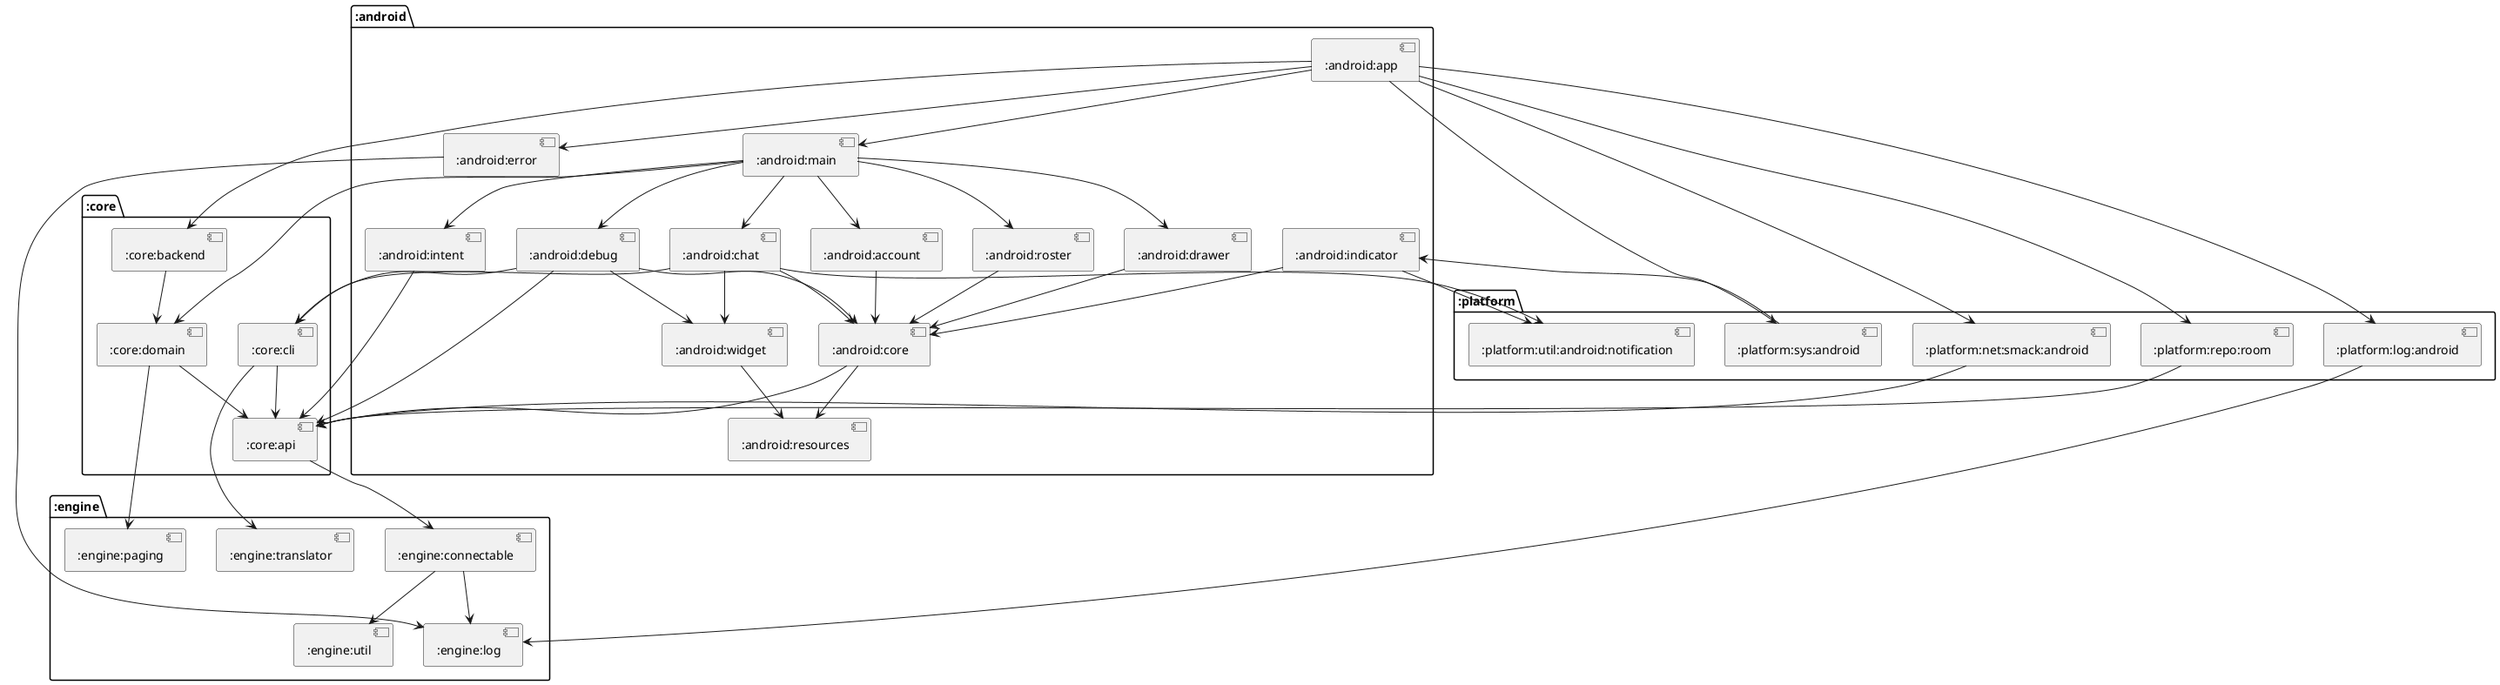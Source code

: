 @startuml
package ":core" {
[:core:backend]
[:core:domain]
[:core:api]
[:core:cli]
}
package ":platform" {
[:platform:net:smack:android]
[:platform:repo:room]
[:platform:sys:android]
[:platform:log:android]
[:platform:util:android:notification]
}
package ":android" {
[:android:error]
[:android:main]
[:android:indicator]
[:android:core]
[:android:resources]
[:android:debug]
[:android:intent]
[:android:account]
[:android:roster]
[:android:chat]
[:android:drawer]
[:android:widget]
[:android:app]
}
package ":engine" {
[:engine:paging]
[:engine:connectable]
[:engine:util]
[:engine:log]
[:engine:translator]
}
[:core:backend] --> [:core:domain]
[:platform:net:smack:android] --> [:core:api]
[:platform:repo:room] --> [:core:api]
[:platform:sys:android] --> [:android:indicator]
[:platform:log:android] --> [:engine:log]
[:android:error] --> [:engine:log]
[:android:main] --> [:android:debug]
[:android:main] --> [:android:intent]
[:android:main] --> [:android:account]
[:android:main] --> [:android:roster]
[:android:main] --> [:android:chat]
[:android:main] --> [:android:drawer]
[:android:main] --> [:core:domain]
[:core:domain] --> [:engine:paging]
[:core:domain] --> [:core:api]
[:core:api] --> [:engine:connectable]
[:engine:connectable] --> [:engine:util]
[:engine:connectable] --> [:engine:log]
[:android:indicator] --> [:android:core]
[:android:indicator] --> [:platform:util:android:notification]
[:android:core] --> [:core:api]
[:android:core] --> [:android:resources]
[:android:debug] --> [:core:api]
[:android:debug] --> [:core:cli]
[:android:debug] --> [:android:core]
[:android:debug] --> [:android:widget]
[:android:intent] --> [:core:api]
[:android:account] --> [:android:core]
[:android:roster] --> [:android:core]
[:android:chat] --> [:android:core]
[:android:chat] --> [:platform:util:android:notification]
[:android:chat] --> [:android:widget]
[:android:chat] --> [:core:cli]
[:android:drawer] --> [:android:core]
[:core:cli] --> [:engine:translator]
[:core:cli] --> [:core:api]
[:android:widget] --> [:android:resources]
[:android:app] --> [:core:backend]
[:android:app] --> [:platform:net:smack:android]
[:android:app] --> [:platform:repo:room]
[:android:app] --> [:platform:sys:android]
[:android:app] --> [:platform:log:android]
[:android:app] --> [:android:error]
[:android:app] --> [:android:main]
@enduml
